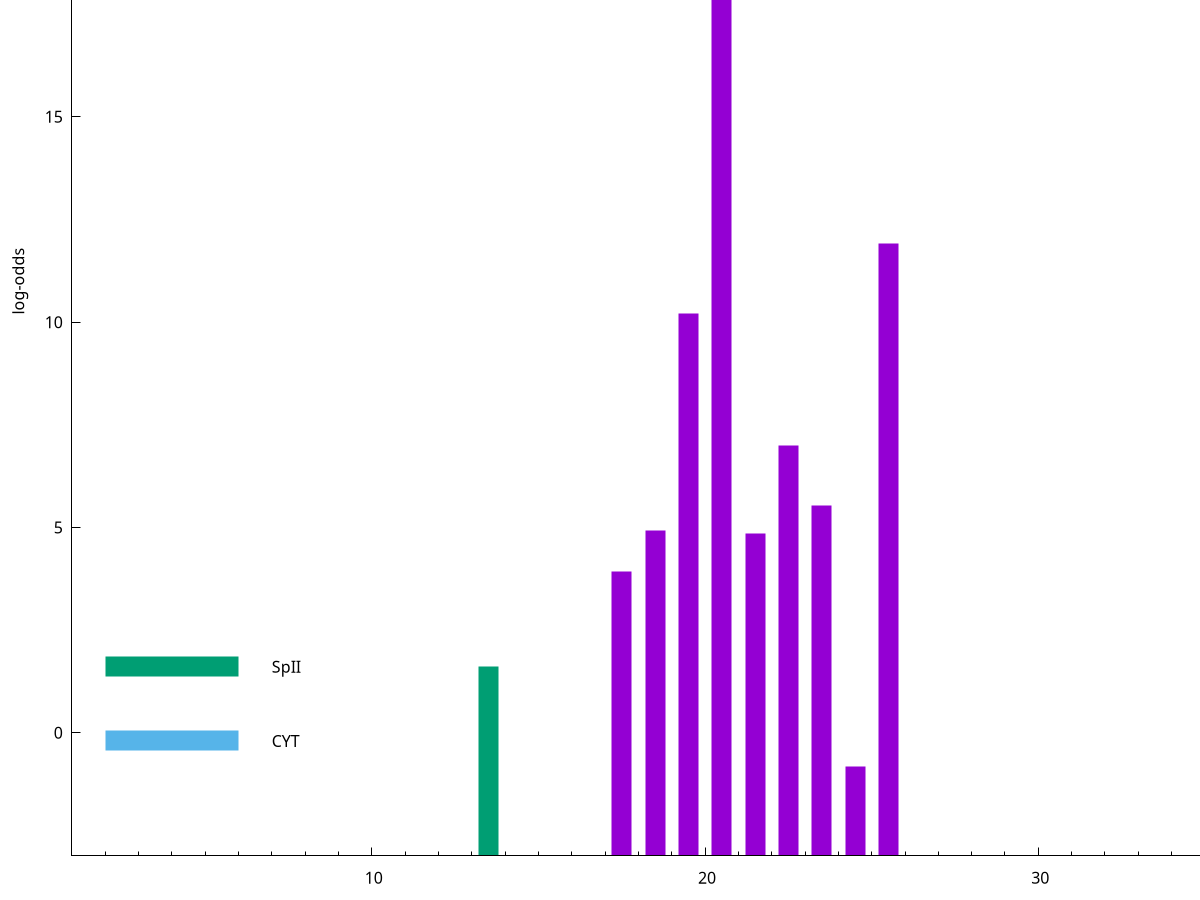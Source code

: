 set title "LipoP predictions for SRR5666609.gff"
set size 2., 1.4
set xrange [1:70] 
set mxtics 10
set yrange [-3:25]
set y2range [0:28]
set ylabel "log-odds"
set term postscript eps color solid "Helvetica" 30
set output "SRR5666609.gff18.eps"
set arrow from 2,19.2512 to 6,19.2512 nohead lt 1 lw 20
set label "SpI" at 7,19.2512
set arrow from 2,1.60451 to 6,1.60451 nohead lt 2 lw 20
set label "SpII" at 7,1.60451
set arrow from 2,-0.200913 to 6,-0.200913 nohead lt 3 lw 20
set label "CYT" at 7,-0.200913
set arrow from 2,19.2512 to 6,19.2512 nohead lt 1 lw 20
set label "SpI" at 7,19.2512
# NOTE: The scores below are the log-odds scores with the threshold
# NOTE: subtracted (a hack to make gnuplot make the histogram all
# NOTE: look nice).
plot "-" axes x1y2 title "" with impulses lt 2 lw 20, "-" axes x1y2 title "" with impulses lt 1 lw 20
13.500000 4.604510
e
20.500000 22.238900
25.500000 14.915300
19.500000 13.206100
22.500000 9.993320
23.500000 8.539210
18.500000 7.935860
21.500000 7.849120
17.500000 6.936800
24.500000 2.179333
31.500000 0.014500
27.500000 0.009380
e
exit
